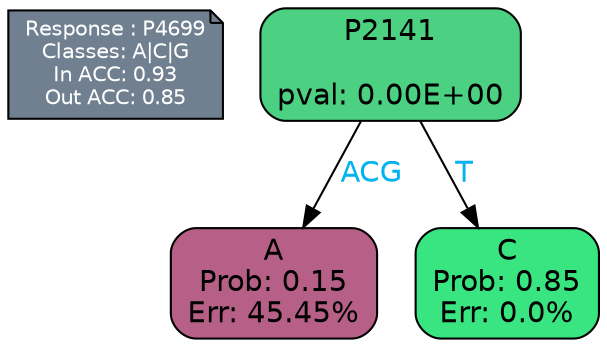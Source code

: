 digraph Tree {
node [shape=box, style="filled, rounded", color="black", fontname=helvetica] ;
graph [ranksep=equally, splines=polylines, bgcolor=transparent, dpi=600] ;
edge [fontname=helvetica] ;
LEGEND [label="Response : P4699
Classes: A|C|G
In ACC: 0.93
Out ACC: 0.85
",shape=note,align=left,style=filled,fillcolor="slategray",fontcolor="white",fontsize=10];1 [label="P2141

pval: 0.00E+00", fillcolor="#4cd081"] ;
2 [label="A
Prob: 0.15
Err: 45.45%", fillcolor="#b76087"] ;
3 [label="C
Prob: 0.85
Err: 0.0%", fillcolor="#39e581"] ;
1 -> 2 [label="ACG",fontcolor=deepskyblue2] ;
1 -> 3 [label="T",fontcolor=deepskyblue2] ;
{rank = same; 2;3;}{rank = same; LEGEND;1;}}